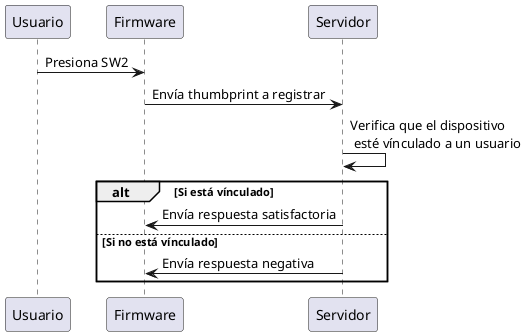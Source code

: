 @startuml
Usuario -> Firmware: Presiona SW2
Firmware -> Servidor: Envía thumbprint a registrar
Servidor -> Servidor: Verifica que el dispositivo\n esté vínculado a un usuario
alt Si está vínculado
Servidor -> Firmware: Envía respuesta satisfactoria
else Si no está vínculado
Servidor -> Firmware: Envía respuesta negativa
end
@enduml